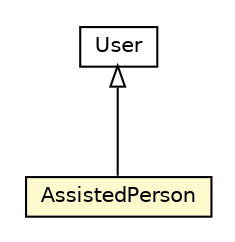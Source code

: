 #!/usr/local/bin/dot
#
# Class diagram 
# Generated by UMLGraph version R5_6-24-gf6e263 (http://www.umlgraph.org/)
#

digraph G {
	edge [fontname="Helvetica",fontsize=10,labelfontname="Helvetica",labelfontsize=10];
	node [fontname="Helvetica",fontsize=10,shape=plaintext];
	nodesep=0.25;
	ranksep=0.5;
	// org.universAAL.ontology.profile.User
	c63962 [label=<<table title="org.universAAL.ontology.profile.User" border="0" cellborder="1" cellspacing="0" cellpadding="2" port="p" href="./User.html">
		<tr><td><table border="0" cellspacing="0" cellpadding="1">
<tr><td align="center" balign="center"> User </td></tr>
		</table></td></tr>
		</table>>, URL="./User.html", fontname="Helvetica", fontcolor="black", fontsize=10.0];
	// org.universAAL.ontology.profile.AssistedPerson
	c63965 [label=<<table title="org.universAAL.ontology.profile.AssistedPerson" border="0" cellborder="1" cellspacing="0" cellpadding="2" port="p" bgcolor="lemonChiffon" href="./AssistedPerson.html">
		<tr><td><table border="0" cellspacing="0" cellpadding="1">
<tr><td align="center" balign="center"> AssistedPerson </td></tr>
		</table></td></tr>
		</table>>, URL="./AssistedPerson.html", fontname="Helvetica", fontcolor="black", fontsize=10.0];
	//org.universAAL.ontology.profile.AssistedPerson extends org.universAAL.ontology.profile.User
	c63962:p -> c63965:p [dir=back,arrowtail=empty];
}

